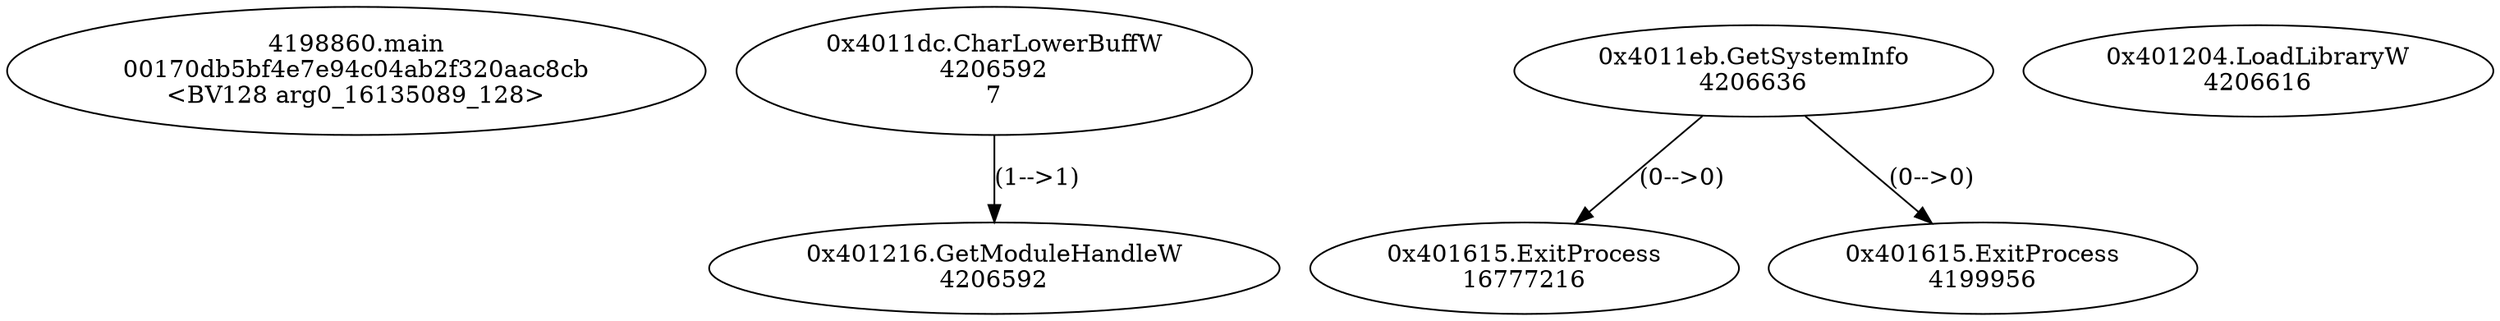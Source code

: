 // Global SCDG with merge call
digraph {
	0 [label="4198860.main
00170db5bf4e7e94c04ab2f320aac8cb
<BV128 arg0_16135089_128>"]
	1 [label="0x4011dc.CharLowerBuffW
4206592
7"]
	2 [label="0x4011eb.GetSystemInfo
4206636"]
	3 [label="0x401615.ExitProcess
16777216"]
	2 -> 3 [label="(0-->0)"]
	4 [label="0x401204.LoadLibraryW
4206616"]
	5 [label="0x401216.GetModuleHandleW
4206592"]
	1 -> 5 [label="(1-->1)"]
	6 [label="0x401615.ExitProcess
4199956"]
	2 -> 6 [label="(0-->0)"]
}
